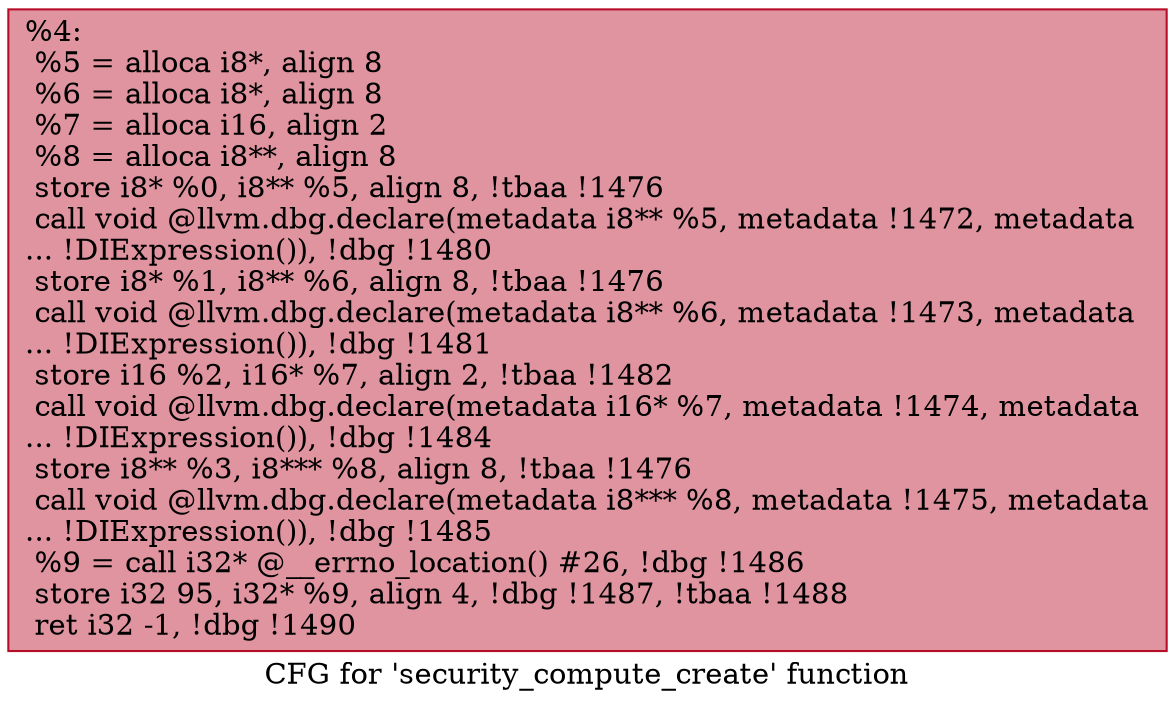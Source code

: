 digraph "CFG for 'security_compute_create' function" {
	label="CFG for 'security_compute_create' function";

	Node0x1150cf0 [shape=record,color="#b70d28ff", style=filled, fillcolor="#b70d2870",label="{%4:\l  %5 = alloca i8*, align 8\l  %6 = alloca i8*, align 8\l  %7 = alloca i16, align 2\l  %8 = alloca i8**, align 8\l  store i8* %0, i8** %5, align 8, !tbaa !1476\l  call void @llvm.dbg.declare(metadata i8** %5, metadata !1472, metadata\l... !DIExpression()), !dbg !1480\l  store i8* %1, i8** %6, align 8, !tbaa !1476\l  call void @llvm.dbg.declare(metadata i8** %6, metadata !1473, metadata\l... !DIExpression()), !dbg !1481\l  store i16 %2, i16* %7, align 2, !tbaa !1482\l  call void @llvm.dbg.declare(metadata i16* %7, metadata !1474, metadata\l... !DIExpression()), !dbg !1484\l  store i8** %3, i8*** %8, align 8, !tbaa !1476\l  call void @llvm.dbg.declare(metadata i8*** %8, metadata !1475, metadata\l... !DIExpression()), !dbg !1485\l  %9 = call i32* @__errno_location() #26, !dbg !1486\l  store i32 95, i32* %9, align 4, !dbg !1487, !tbaa !1488\l  ret i32 -1, !dbg !1490\l}"];
}
